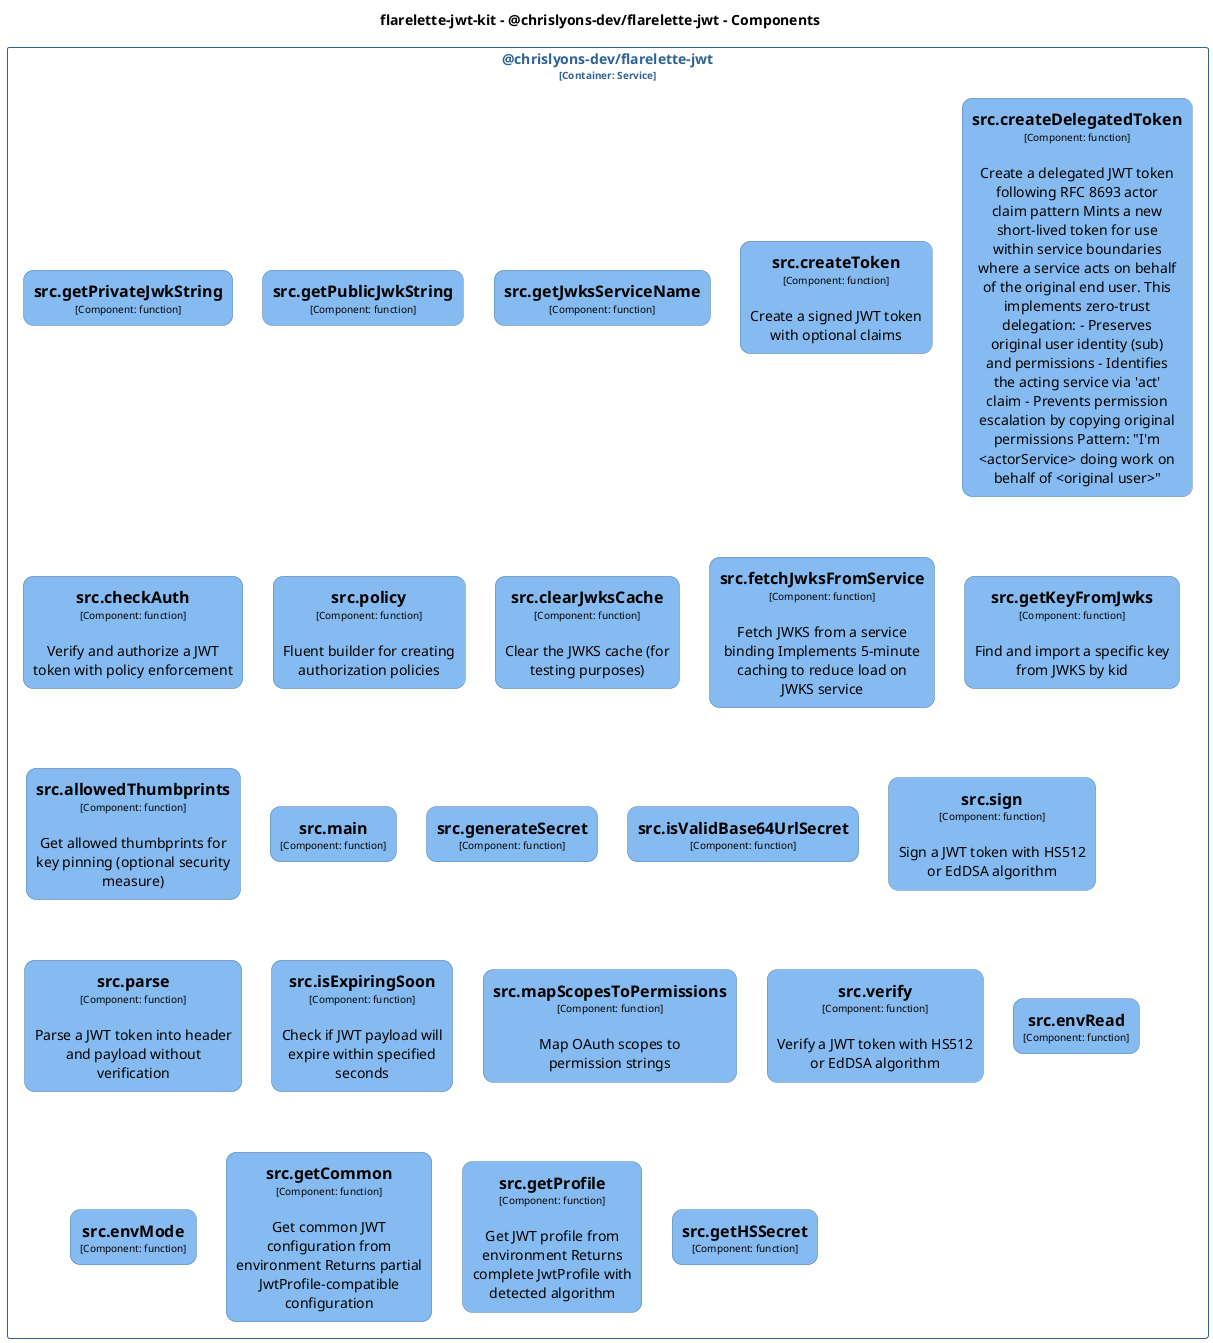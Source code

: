 @startuml
set separator none
title flarelette-jwt-kit - @chrislyons-dev/flarelette-jwt - Components

top to bottom direction
skinparam ranksep 60
skinparam nodesep 30

skinparam {
  arrowFontSize 10
  defaultTextAlignment center
  wrapWidth 200
  maxMessageSize 100
  defaultFontName "Arial"
}

hide stereotype

skinparam rectangle<<flarelettejwtkit.chrislyonsdevflarelettejwt.srcallowedThumbprints>> {
  BackgroundColor #85bbf0
  FontColor #000000
  BorderColor #5d82a8
  roundCorner 20
  shadowing false
}
skinparam rectangle<<flarelettejwtkit.chrislyonsdevflarelettejwt.srccheckAuth>> {
  BackgroundColor #85bbf0
  FontColor #000000
  BorderColor #5d82a8
  roundCorner 20
  shadowing false
}
skinparam rectangle<<flarelettejwtkit.chrislyonsdevflarelettejwt.srcclearJwksCache>> {
  BackgroundColor #85bbf0
  FontColor #000000
  BorderColor #5d82a8
  roundCorner 20
  shadowing false
}
skinparam rectangle<<flarelettejwtkit.chrislyonsdevflarelettejwt.srccreateDelegatedToken>> {
  BackgroundColor #85bbf0
  FontColor #000000
  BorderColor #5d82a8
  roundCorner 20
  shadowing false
}
skinparam rectangle<<flarelettejwtkit.chrislyonsdevflarelettejwt.srccreateToken>> {
  BackgroundColor #85bbf0
  FontColor #000000
  BorderColor #5d82a8
  roundCorner 20
  shadowing false
}
skinparam rectangle<<flarelettejwtkit.chrislyonsdevflarelettejwt.srcenvMode>> {
  BackgroundColor #85bbf0
  FontColor #000000
  BorderColor #5d82a8
  roundCorner 20
  shadowing false
}
skinparam rectangle<<flarelettejwtkit.chrislyonsdevflarelettejwt.srcenvRead>> {
  BackgroundColor #85bbf0
  FontColor #000000
  BorderColor #5d82a8
  roundCorner 20
  shadowing false
}
skinparam rectangle<<flarelettejwtkit.chrislyonsdevflarelettejwt.srcfetchJwksFromService>> {
  BackgroundColor #85bbf0
  FontColor #000000
  BorderColor #5d82a8
  roundCorner 20
  shadowing false
}
skinparam rectangle<<flarelettejwtkit.chrislyonsdevflarelettejwt.srcgenerateSecret>> {
  BackgroundColor #85bbf0
  FontColor #000000
  BorderColor #5d82a8
  roundCorner 20
  shadowing false
}
skinparam rectangle<<flarelettejwtkit.chrislyonsdevflarelettejwt.srcgetCommon>> {
  BackgroundColor #85bbf0
  FontColor #000000
  BorderColor #5d82a8
  roundCorner 20
  shadowing false
}
skinparam rectangle<<flarelettejwtkit.chrislyonsdevflarelettejwt.srcgetHSSecret>> {
  BackgroundColor #85bbf0
  FontColor #000000
  BorderColor #5d82a8
  roundCorner 20
  shadowing false
}
skinparam rectangle<<flarelettejwtkit.chrislyonsdevflarelettejwt.srcgetJwksServiceName>> {
  BackgroundColor #85bbf0
  FontColor #000000
  BorderColor #5d82a8
  roundCorner 20
  shadowing false
}
skinparam rectangle<<flarelettejwtkit.chrislyonsdevflarelettejwt.srcgetKeyFromJwks>> {
  BackgroundColor #85bbf0
  FontColor #000000
  BorderColor #5d82a8
  roundCorner 20
  shadowing false
}
skinparam rectangle<<flarelettejwtkit.chrislyonsdevflarelettejwt.srcgetPrivateJwkString>> {
  BackgroundColor #85bbf0
  FontColor #000000
  BorderColor #5d82a8
  roundCorner 20
  shadowing false
}
skinparam rectangle<<flarelettejwtkit.chrislyonsdevflarelettejwt.srcgetProfile>> {
  BackgroundColor #85bbf0
  FontColor #000000
  BorderColor #5d82a8
  roundCorner 20
  shadowing false
}
skinparam rectangle<<flarelettejwtkit.chrislyonsdevflarelettejwt.srcgetPublicJwkString>> {
  BackgroundColor #85bbf0
  FontColor #000000
  BorderColor #5d82a8
  roundCorner 20
  shadowing false
}
skinparam rectangle<<flarelettejwtkit.chrislyonsdevflarelettejwt.srcisExpiringSoon>> {
  BackgroundColor #85bbf0
  FontColor #000000
  BorderColor #5d82a8
  roundCorner 20
  shadowing false
}
skinparam rectangle<<flarelettejwtkit.chrislyonsdevflarelettejwt.srcisValidBase64UrlSecret>> {
  BackgroundColor #85bbf0
  FontColor #000000
  BorderColor #5d82a8
  roundCorner 20
  shadowing false
}
skinparam rectangle<<flarelettejwtkit.chrislyonsdevflarelettejwt.srcmain>> {
  BackgroundColor #85bbf0
  FontColor #000000
  BorderColor #5d82a8
  roundCorner 20
  shadowing false
}
skinparam rectangle<<flarelettejwtkit.chrislyonsdevflarelettejwt.srcmapScopesToPermissions>> {
  BackgroundColor #85bbf0
  FontColor #000000
  BorderColor #5d82a8
  roundCorner 20
  shadowing false
}
skinparam rectangle<<flarelettejwtkit.chrislyonsdevflarelettejwt.srcparse>> {
  BackgroundColor #85bbf0
  FontColor #000000
  BorderColor #5d82a8
  roundCorner 20
  shadowing false
}
skinparam rectangle<<flarelettejwtkit.chrislyonsdevflarelettejwt.srcpolicy>> {
  BackgroundColor #85bbf0
  FontColor #000000
  BorderColor #5d82a8
  roundCorner 20
  shadowing false
}
skinparam rectangle<<flarelettejwtkit.chrislyonsdevflarelettejwt.srcsign>> {
  BackgroundColor #85bbf0
  FontColor #000000
  BorderColor #5d82a8
  roundCorner 20
  shadowing false
}
skinparam rectangle<<flarelettejwtkit.chrislyonsdevflarelettejwt.srcverify>> {
  BackgroundColor #85bbf0
  FontColor #000000
  BorderColor #5d82a8
  roundCorner 20
  shadowing false
}
skinparam rectangle<<flarelettejwtkit.chrislyonsdevflarelettejwt>> {
  BorderColor #2e6295
  FontColor #2e6295
  shadowing false
}

rectangle "@chrislyons-dev/flarelette-jwt\n<size:10>[Container: Service]</size>" <<flarelettejwtkit.chrislyonsdevflarelettejwt>> {
  rectangle "==src.getPrivateJwkString\n<size:10>[Component: function]</size>" <<flarelettejwtkit.chrislyonsdevflarelettejwt.srcgetPrivateJwkString>> as flarelettejwtkit.chrislyonsdevflarelettejwt.srcgetPrivateJwkString
  rectangle "==src.getPublicJwkString\n<size:10>[Component: function]</size>" <<flarelettejwtkit.chrislyonsdevflarelettejwt.srcgetPublicJwkString>> as flarelettejwtkit.chrislyonsdevflarelettejwt.srcgetPublicJwkString
  rectangle "==src.getJwksServiceName\n<size:10>[Component: function]</size>" <<flarelettejwtkit.chrislyonsdevflarelettejwt.srcgetJwksServiceName>> as flarelettejwtkit.chrislyonsdevflarelettejwt.srcgetJwksServiceName
  rectangle "==src.createToken\n<size:10>[Component: function]</size>\n\nCreate a signed JWT token with optional claims" <<flarelettejwtkit.chrislyonsdevflarelettejwt.srccreateToken>> as flarelettejwtkit.chrislyonsdevflarelettejwt.srccreateToken
  rectangle "==src.createDelegatedToken\n<size:10>[Component: function]</size>\n\nCreate a delegated JWT token following RFC 8693 actor claim pattern Mints a new short-lived token for use within service boundaries where a service acts on behalf of the original end user. This implements zero-trust delegation: - Preserves original user identity (sub) and permissions - Identifies the acting service via 'act' claim - Prevents permission escalation by copying original permissions Pattern: "I'm <actorService> doing work on behalf of <original user>"" <<flarelettejwtkit.chrislyonsdevflarelettejwt.srccreateDelegatedToken>> as flarelettejwtkit.chrislyonsdevflarelettejwt.srccreateDelegatedToken
  rectangle "==src.checkAuth\n<size:10>[Component: function]</size>\n\nVerify and authorize a JWT token with policy enforcement" <<flarelettejwtkit.chrislyonsdevflarelettejwt.srccheckAuth>> as flarelettejwtkit.chrislyonsdevflarelettejwt.srccheckAuth
  rectangle "==src.policy\n<size:10>[Component: function]</size>\n\nFluent builder for creating authorization policies" <<flarelettejwtkit.chrislyonsdevflarelettejwt.srcpolicy>> as flarelettejwtkit.chrislyonsdevflarelettejwt.srcpolicy
  rectangle "==src.clearJwksCache\n<size:10>[Component: function]</size>\n\nClear the JWKS cache (for testing purposes)" <<flarelettejwtkit.chrislyonsdevflarelettejwt.srcclearJwksCache>> as flarelettejwtkit.chrislyonsdevflarelettejwt.srcclearJwksCache
  rectangle "==src.fetchJwksFromService\n<size:10>[Component: function]</size>\n\nFetch JWKS from a service binding Implements 5-minute caching to reduce load on JWKS service" <<flarelettejwtkit.chrislyonsdevflarelettejwt.srcfetchJwksFromService>> as flarelettejwtkit.chrislyonsdevflarelettejwt.srcfetchJwksFromService
  rectangle "==src.getKeyFromJwks\n<size:10>[Component: function]</size>\n\nFind and import a specific key from JWKS by kid" <<flarelettejwtkit.chrislyonsdevflarelettejwt.srcgetKeyFromJwks>> as flarelettejwtkit.chrislyonsdevflarelettejwt.srcgetKeyFromJwks
  rectangle "==src.allowedThumbprints\n<size:10>[Component: function]</size>\n\nGet allowed thumbprints for key pinning (optional security measure)" <<flarelettejwtkit.chrislyonsdevflarelettejwt.srcallowedThumbprints>> as flarelettejwtkit.chrislyonsdevflarelettejwt.srcallowedThumbprints
  rectangle "==src.main\n<size:10>[Component: function]</size>" <<flarelettejwtkit.chrislyonsdevflarelettejwt.srcmain>> as flarelettejwtkit.chrislyonsdevflarelettejwt.srcmain
  rectangle "==src.generateSecret\n<size:10>[Component: function]</size>" <<flarelettejwtkit.chrislyonsdevflarelettejwt.srcgenerateSecret>> as flarelettejwtkit.chrislyonsdevflarelettejwt.srcgenerateSecret
  rectangle "==src.isValidBase64UrlSecret\n<size:10>[Component: function]</size>" <<flarelettejwtkit.chrislyonsdevflarelettejwt.srcisValidBase64UrlSecret>> as flarelettejwtkit.chrislyonsdevflarelettejwt.srcisValidBase64UrlSecret
  rectangle "==src.sign\n<size:10>[Component: function]</size>\n\nSign a JWT token with HS512 or EdDSA algorithm" <<flarelettejwtkit.chrislyonsdevflarelettejwt.srcsign>> as flarelettejwtkit.chrislyonsdevflarelettejwt.srcsign
  rectangle "==src.parse\n<size:10>[Component: function]</size>\n\nParse a JWT token into header and payload without verification" <<flarelettejwtkit.chrislyonsdevflarelettejwt.srcparse>> as flarelettejwtkit.chrislyonsdevflarelettejwt.srcparse
  rectangle "==src.isExpiringSoon\n<size:10>[Component: function]</size>\n\nCheck if JWT payload will expire within specified seconds" <<flarelettejwtkit.chrislyonsdevflarelettejwt.srcisExpiringSoon>> as flarelettejwtkit.chrislyonsdevflarelettejwt.srcisExpiringSoon
  rectangle "==src.mapScopesToPermissions\n<size:10>[Component: function]</size>\n\nMap OAuth scopes to permission strings" <<flarelettejwtkit.chrislyonsdevflarelettejwt.srcmapScopesToPermissions>> as flarelettejwtkit.chrislyonsdevflarelettejwt.srcmapScopesToPermissions
  rectangle "==src.verify\n<size:10>[Component: function]</size>\n\nVerify a JWT token with HS512 or EdDSA algorithm" <<flarelettejwtkit.chrislyonsdevflarelettejwt.srcverify>> as flarelettejwtkit.chrislyonsdevflarelettejwt.srcverify
  rectangle "==src.envRead\n<size:10>[Component: function]</size>" <<flarelettejwtkit.chrislyonsdevflarelettejwt.srcenvRead>> as flarelettejwtkit.chrislyonsdevflarelettejwt.srcenvRead
  rectangle "==src.envMode\n<size:10>[Component: function]</size>" <<flarelettejwtkit.chrislyonsdevflarelettejwt.srcenvMode>> as flarelettejwtkit.chrislyonsdevflarelettejwt.srcenvMode
  rectangle "==src.getCommon\n<size:10>[Component: function]</size>\n\nGet common JWT configuration from environment Returns partial JwtProfile-compatible configuration" <<flarelettejwtkit.chrislyonsdevflarelettejwt.srcgetCommon>> as flarelettejwtkit.chrislyonsdevflarelettejwt.srcgetCommon
  rectangle "==src.getProfile\n<size:10>[Component: function]</size>\n\nGet JWT profile from environment Returns complete JwtProfile with detected algorithm" <<flarelettejwtkit.chrislyonsdevflarelettejwt.srcgetProfile>> as flarelettejwtkit.chrislyonsdevflarelettejwt.srcgetProfile
  rectangle "==src.getHSSecret\n<size:10>[Component: function]</size>" <<flarelettejwtkit.chrislyonsdevflarelettejwt.srcgetHSSecret>> as flarelettejwtkit.chrislyonsdevflarelettejwt.srcgetHSSecret
}

@enduml